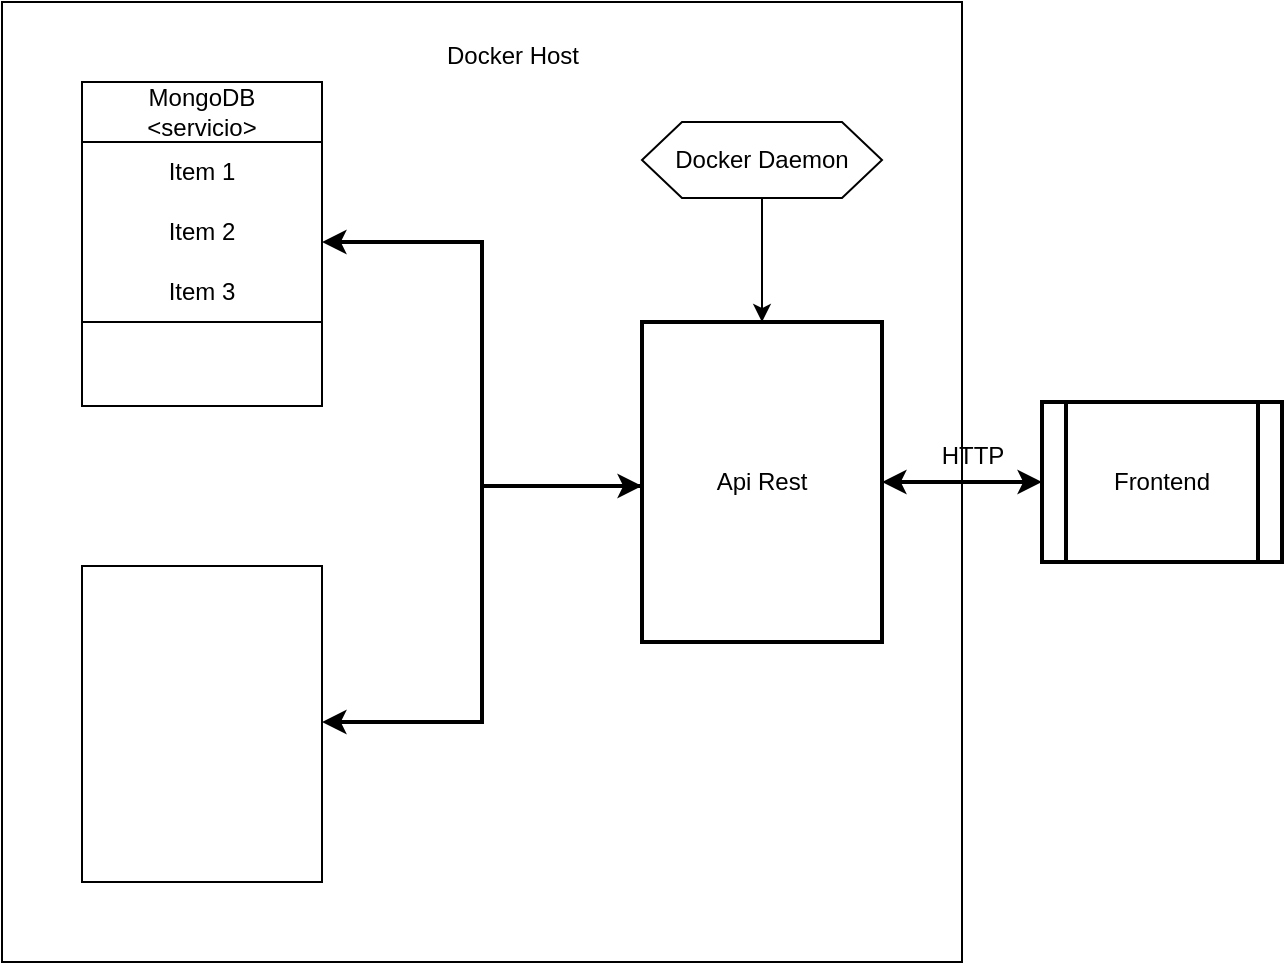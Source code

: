 <mxfile version="24.3.1" type="device">
  <diagram name="Page-1" id="TiqCzFDGeYHAMYVKbFeD">
    <mxGraphModel dx="1816" dy="514" grid="1" gridSize="10" guides="1" tooltips="1" connect="1" arrows="1" fold="1" page="1" pageScale="1" pageWidth="827" pageHeight="1169" math="0" shadow="0">
      <root>
        <mxCell id="0" />
        <mxCell id="1" parent="0" />
        <mxCell id="ouX3Kn9K49z3xkb7eKlq-13" value="" style="rounded=0;whiteSpace=wrap;html=1;" vertex="1" parent="1">
          <mxGeometry x="-80" width="480" height="480" as="geometry" />
        </mxCell>
        <mxCell id="ouX3Kn9K49z3xkb7eKlq-8" style="edgeStyle=orthogonalEdgeStyle;rounded=0;orthogonalLoop=1;jettySize=auto;html=1;startArrow=classic;startFill=1;strokeWidth=2;" edge="1" parent="1" source="ouX3Kn9K49z3xkb7eKlq-1" target="ouX3Kn9K49z3xkb7eKlq-5">
          <mxGeometry relative="1" as="geometry" />
        </mxCell>
        <mxCell id="ouX3Kn9K49z3xkb7eKlq-1" value="Api Rest" style="rounded=0;whiteSpace=wrap;html=1;strokeWidth=2;" vertex="1" parent="1">
          <mxGeometry x="240" y="160" width="120" height="160" as="geometry" />
        </mxCell>
        <mxCell id="ouX3Kn9K49z3xkb7eKlq-5" value="Frontend" style="shape=process;whiteSpace=wrap;html=1;backgroundOutline=1;strokeWidth=2;" vertex="1" parent="1">
          <mxGeometry x="440" y="200" width="120" height="80" as="geometry" />
        </mxCell>
        <mxCell id="ouX3Kn9K49z3xkb7eKlq-6" style="edgeStyle=orthogonalEdgeStyle;rounded=0;orthogonalLoop=1;jettySize=auto;html=1;exitX=0;exitY=0.5;exitDx=0;exitDy=0;strokeWidth=2;" edge="1" parent="1" source="ouX3Kn9K49z3xkb7eKlq-1" target="ouX3Kn9K49z3xkb7eKlq-11">
          <mxGeometry relative="1" as="geometry">
            <mxPoint x="120" y="162" as="targetPoint" />
            <Array as="points">
              <mxPoint x="160" y="242" />
              <mxPoint x="160" y="120" />
            </Array>
          </mxGeometry>
        </mxCell>
        <mxCell id="ouX3Kn9K49z3xkb7eKlq-7" style="edgeStyle=orthogonalEdgeStyle;rounded=0;orthogonalLoop=1;jettySize=auto;html=1;startArrow=classic;startFill=1;strokeWidth=2;" edge="1" parent="1" source="ouX3Kn9K49z3xkb7eKlq-1" target="ouX3Kn9K49z3xkb7eKlq-12">
          <mxGeometry relative="1" as="geometry">
            <mxPoint x="120" y="322" as="targetPoint" />
            <Array as="points">
              <mxPoint x="160" y="242" />
              <mxPoint x="160" y="360" />
            </Array>
          </mxGeometry>
        </mxCell>
        <mxCell id="ouX3Kn9K49z3xkb7eKlq-9" value="HTTP" style="text;html=1;align=center;verticalAlign=middle;resizable=0;points=[];autosize=1;strokeColor=none;fillColor=none;" vertex="1" parent="1">
          <mxGeometry x="380" y="212" width="50" height="30" as="geometry" />
        </mxCell>
        <mxCell id="ouX3Kn9K49z3xkb7eKlq-11" value="" style="rounded=0;whiteSpace=wrap;html=1;" vertex="1" parent="1">
          <mxGeometry x="-40" y="42" width="120" height="160" as="geometry" />
        </mxCell>
        <mxCell id="ouX3Kn9K49z3xkb7eKlq-12" value="" style="rounded=0;whiteSpace=wrap;html=1;" vertex="1" parent="1">
          <mxGeometry x="-40" y="282" width="120" height="158" as="geometry" />
        </mxCell>
        <mxCell id="ouX3Kn9K49z3xkb7eKlq-14" value="&lt;div&gt;MongoDB&lt;/div&gt;&lt;div&gt;&amp;lt;servicio&amp;gt;&lt;/div&gt;" style="swimlane;fontStyle=0;childLayout=stackLayout;horizontal=1;startSize=30;horizontalStack=0;resizeParent=1;resizeParentMax=0;resizeLast=0;collapsible=1;marginBottom=0;whiteSpace=wrap;html=1;" vertex="1" parent="1">
          <mxGeometry x="-40" y="40" width="120" height="120" as="geometry" />
        </mxCell>
        <mxCell id="ouX3Kn9K49z3xkb7eKlq-15" value="Item 1" style="text;strokeColor=none;fillColor=none;align=center;verticalAlign=middle;spacingLeft=4;spacingRight=4;overflow=hidden;points=[[0,0.5],[1,0.5]];portConstraint=eastwest;rotatable=0;whiteSpace=wrap;html=1;" vertex="1" parent="ouX3Kn9K49z3xkb7eKlq-14">
          <mxGeometry y="30" width="120" height="30" as="geometry" />
        </mxCell>
        <mxCell id="ouX3Kn9K49z3xkb7eKlq-16" value="Item 2" style="text;strokeColor=none;fillColor=none;align=center;verticalAlign=middle;spacingLeft=4;spacingRight=4;overflow=hidden;points=[[0,0.5],[1,0.5]];portConstraint=eastwest;rotatable=0;whiteSpace=wrap;html=1;" vertex="1" parent="ouX3Kn9K49z3xkb7eKlq-14">
          <mxGeometry y="60" width="120" height="30" as="geometry" />
        </mxCell>
        <mxCell id="ouX3Kn9K49z3xkb7eKlq-17" value="Item 3" style="text;strokeColor=none;fillColor=none;align=center;verticalAlign=middle;spacingLeft=4;spacingRight=4;overflow=hidden;points=[[0,0.5],[1,0.5]];portConstraint=eastwest;rotatable=0;whiteSpace=wrap;html=1;" vertex="1" parent="ouX3Kn9K49z3xkb7eKlq-14">
          <mxGeometry y="90" width="120" height="30" as="geometry" />
        </mxCell>
        <mxCell id="ouX3Kn9K49z3xkb7eKlq-18" value="Docker Host" style="text;html=1;align=center;verticalAlign=middle;resizable=0;points=[];autosize=1;strokeColor=none;fillColor=none;" vertex="1" parent="1">
          <mxGeometry x="130" y="12" width="90" height="30" as="geometry" />
        </mxCell>
        <mxCell id="ouX3Kn9K49z3xkb7eKlq-21" style="edgeStyle=orthogonalEdgeStyle;rounded=0;orthogonalLoop=1;jettySize=auto;html=1;exitX=0.5;exitY=1;exitDx=0;exitDy=0;" edge="1" parent="1" source="ouX3Kn9K49z3xkb7eKlq-20" target="ouX3Kn9K49z3xkb7eKlq-1">
          <mxGeometry relative="1" as="geometry" />
        </mxCell>
        <mxCell id="ouX3Kn9K49z3xkb7eKlq-20" value="Docker Daemon" style="shape=hexagon;perimeter=hexagonPerimeter2;whiteSpace=wrap;html=1;fixedSize=1;" vertex="1" parent="1">
          <mxGeometry x="240" y="60" width="120" height="38" as="geometry" />
        </mxCell>
      </root>
    </mxGraphModel>
  </diagram>
</mxfile>
